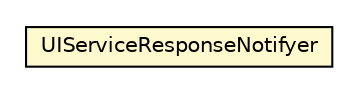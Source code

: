 #!/usr/local/bin/dot
#
# Class diagram 
# Generated by UMLGraph version R5_6-24-gf6e263 (http://www.umlgraph.org/)
#

digraph G {
	edge [fontname="Helvetica",fontsize=10,labelfontname="Helvetica",labelfontsize=10];
	node [fontname="Helvetica",fontsize=10,shape=plaintext];
	nodesep=0.25;
	ranksep=0.5;
	// org.universAAL.ui.dm.userInteraction.mainMenu.UIServiceResponseNotifyer
	c8505488 [label=<<table title="org.universAAL.ui.dm.userInteraction.mainMenu.UIServiceResponseNotifyer" border="0" cellborder="1" cellspacing="0" cellpadding="2" port="p" bgcolor="lemonChiffon" href="./UIServiceResponseNotifyer.html">
		<tr><td><table border="0" cellspacing="0" cellpadding="1">
<tr><td align="center" balign="center"> UIServiceResponseNotifyer </td></tr>
		</table></td></tr>
		</table>>, URL="./UIServiceResponseNotifyer.html", fontname="Helvetica", fontcolor="black", fontsize=10.0];
}

